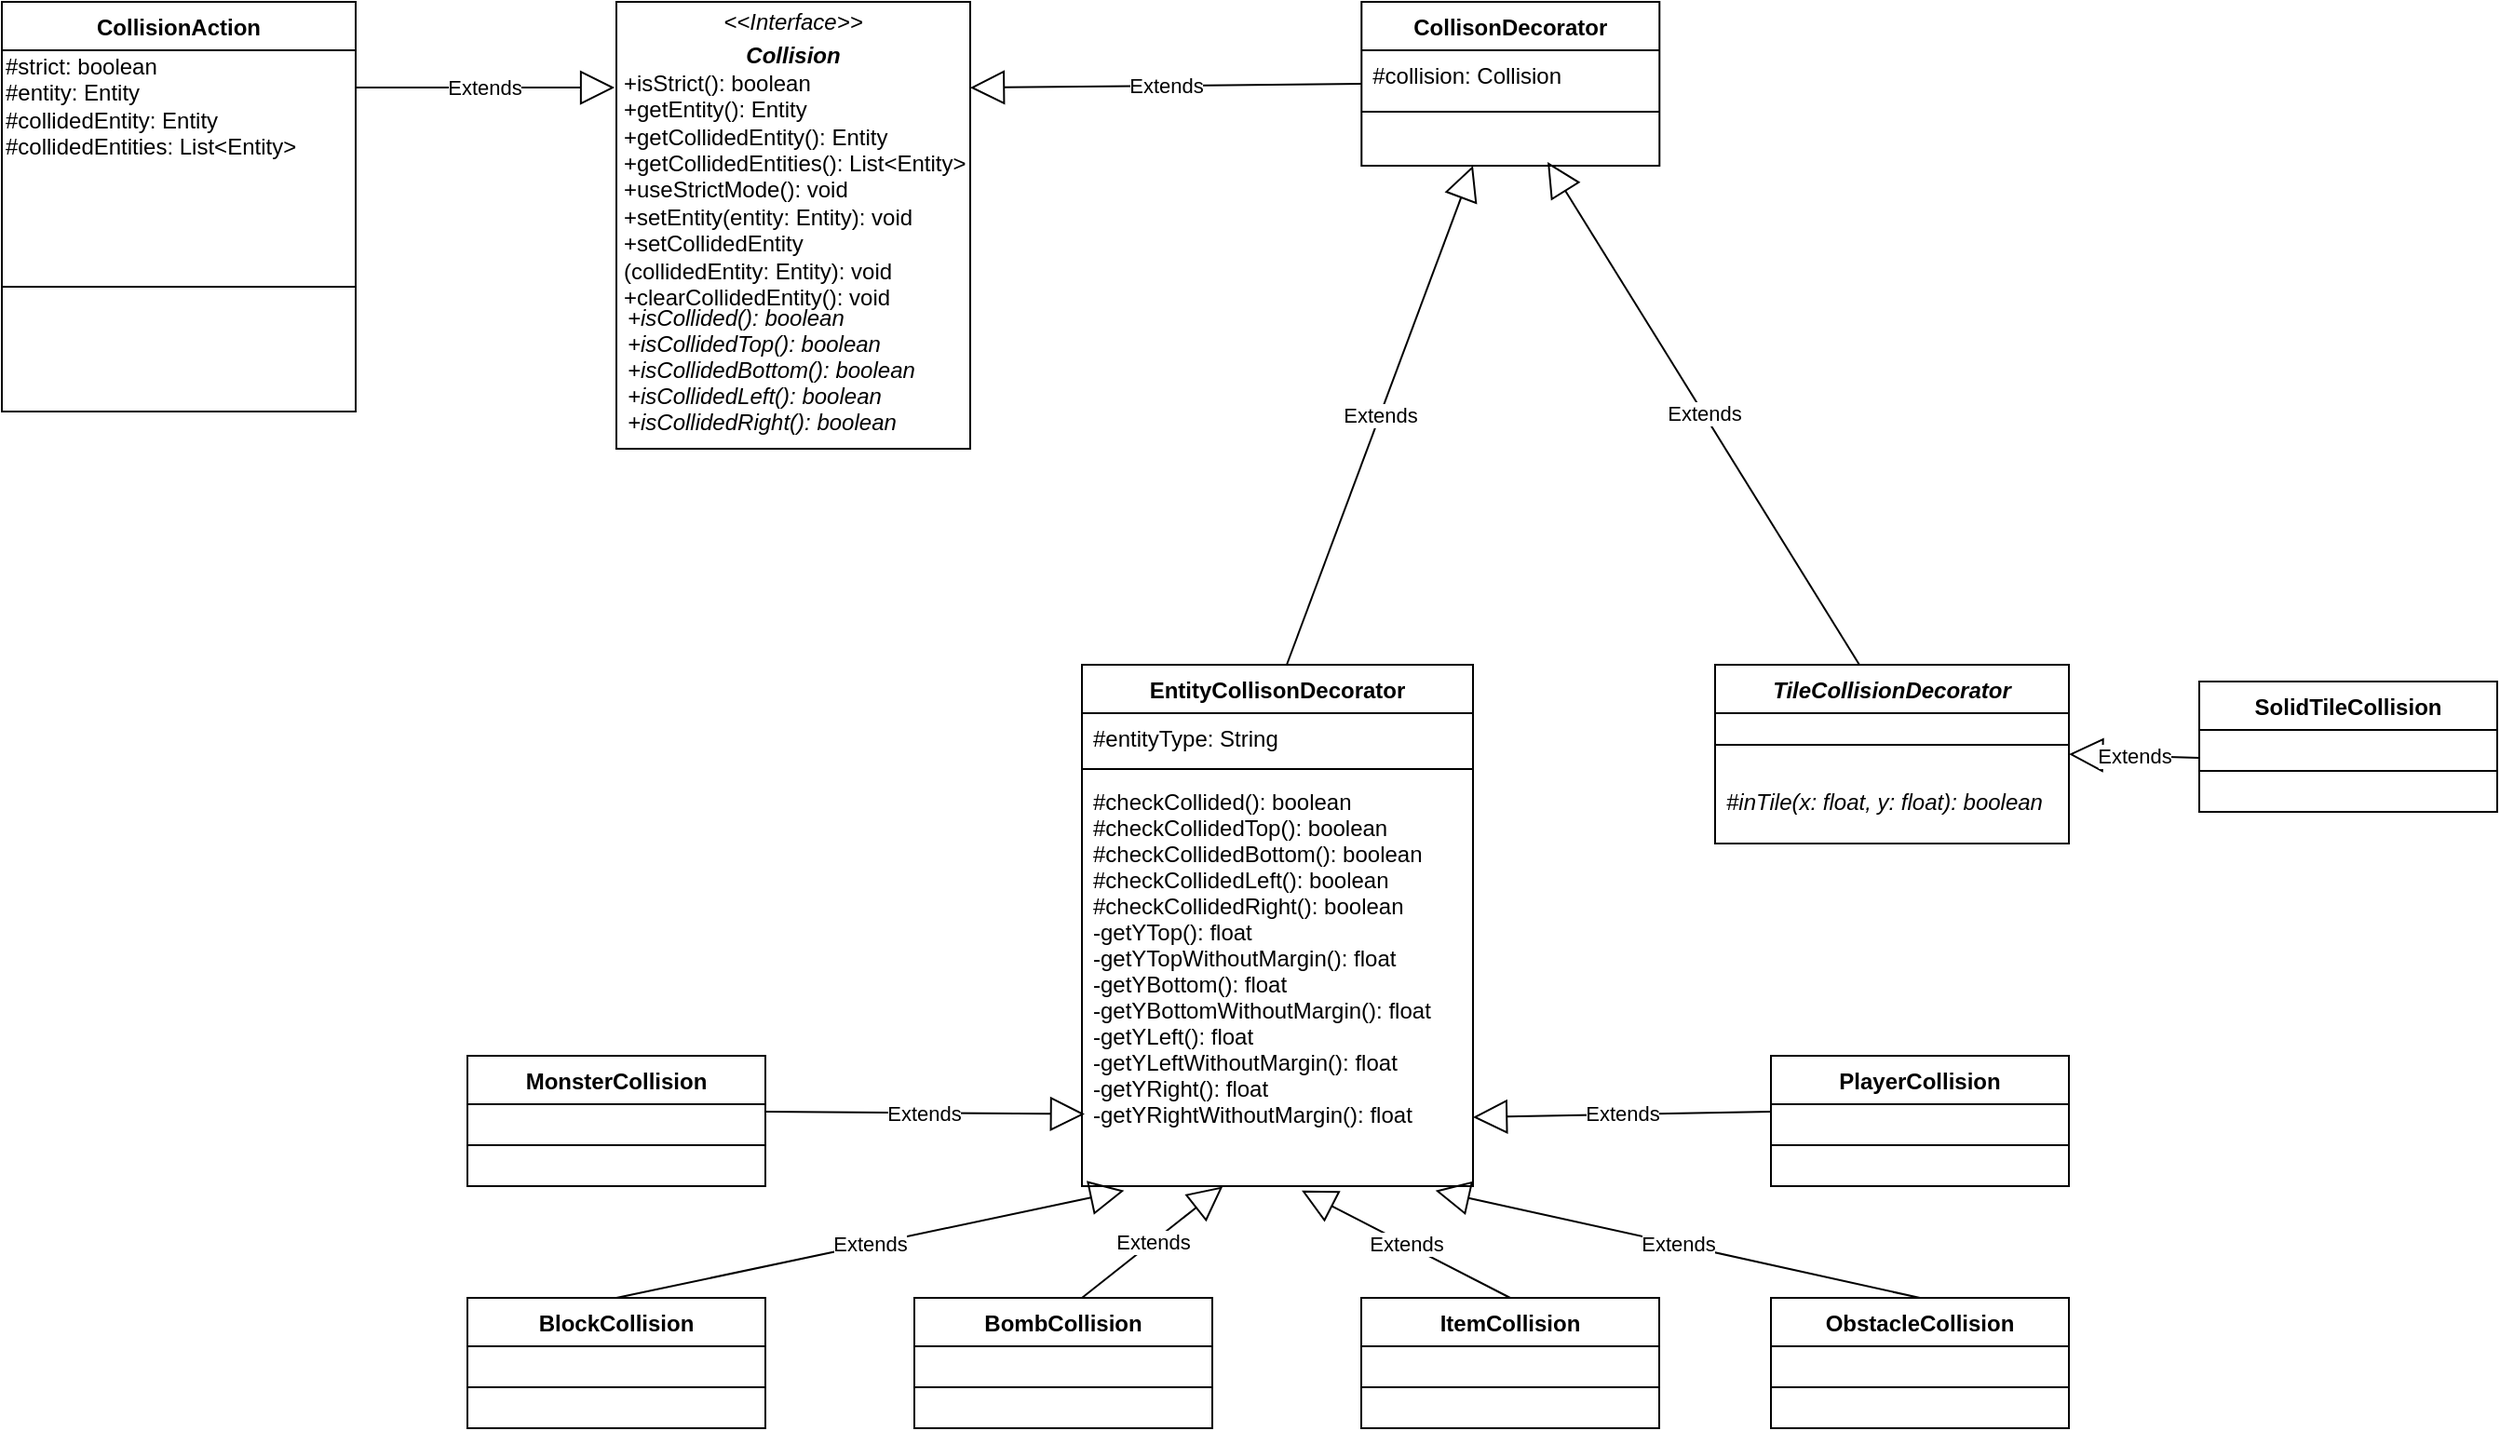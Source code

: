 <mxfile version="13.9.9" type="device"><diagram id="JoFQByJw2eYLuY0I7_IH" name="Page-1"><mxGraphModel dx="2554" dy="988" grid="1" gridSize="10" guides="1" tooltips="1" connect="1" arrows="1" fold="1" page="1" pageScale="1" pageWidth="850" pageHeight="1100" math="0" shadow="0"><root><mxCell id="0"/><mxCell id="1" parent="0"/><mxCell id="b1nT_rkuJrMs0i4mq1yK-96" value="CollisionAction" style="swimlane;fontStyle=1;align=center;verticalAlign=top;childLayout=stackLayout;horizontal=1;startSize=26;horizontalStack=0;resizeParent=1;resizeParentMax=0;resizeLast=0;collapsible=1;marginBottom=0;" parent="1" vertex="1"><mxGeometry x="-150" y="154" width="190" height="220" as="geometry"/></mxCell><mxCell id="E9sFAq_GaL7hCVFcEEDZ-1" value="&lt;span style=&quot;&quot;&gt;#strict: boolean&lt;/span&gt;&lt;br style=&quot;padding: 0px; margin: 0px;&quot;&gt;&lt;span style=&quot;&quot;&gt;#entity: Entity&lt;/span&gt;&lt;br style=&quot;padding: 0px; margin: 0px;&quot;&gt;&lt;span style=&quot;&quot;&gt;#collidedEntity: Entity&lt;/span&gt;&lt;br style=&quot;padding: 0px; margin: 0px;&quot;&gt;&lt;span style=&quot;&quot;&gt;#collidedEntities: List&amp;lt;Entity&amp;gt;&lt;/span&gt;" style="text;html=1;align=left;verticalAlign=middle;resizable=0;points=[];autosize=1;" vertex="1" parent="b1nT_rkuJrMs0i4mq1yK-96"><mxGeometry y="26" width="190" height="60" as="geometry"/></mxCell><mxCell id="b1nT_rkuJrMs0i4mq1yK-98" value="" style="line;strokeWidth=1;fillColor=none;align=left;verticalAlign=middle;spacingTop=-1;spacingLeft=3;spacingRight=3;rotatable=0;labelPosition=right;points=[];portConstraint=eastwest;" parent="b1nT_rkuJrMs0i4mq1yK-96" vertex="1"><mxGeometry y="86" width="190" height="134" as="geometry"/></mxCell><mxCell id="b1nT_rkuJrMs0i4mq1yK-109" value="Extends" style="endArrow=block;endSize=16;endFill=0;html=1;entryX=-0.005;entryY=0.286;entryDx=0;entryDy=0;entryPerimeter=0;" parent="1" edge="1"><mxGeometry width="160" relative="1" as="geometry"><mxPoint x="40" y="200" as="sourcePoint"/><mxPoint x="179.05" y="200.024" as="targetPoint"/></mxGeometry></mxCell><mxCell id="yFckgjAfxKa7A6uQmtC_-1" value="CollisonDecorator" style="swimlane;fontStyle=1;align=center;verticalAlign=top;childLayout=stackLayout;horizontal=1;startSize=26;horizontalStack=0;resizeParent=1;resizeParentMax=0;resizeLast=0;collapsible=1;marginBottom=0;" parent="1" vertex="1"><mxGeometry x="580.14" y="154" width="160" height="88" as="geometry"/></mxCell><mxCell id="yFckgjAfxKa7A6uQmtC_-2" value="#collision: Collision" style="text;strokeColor=none;fillColor=none;align=left;verticalAlign=top;spacingLeft=4;spacingRight=4;overflow=hidden;rotatable=0;points=[[0,0.5],[1,0.5]];portConstraint=eastwest;" parent="yFckgjAfxKa7A6uQmtC_-1" vertex="1"><mxGeometry y="26" width="160" height="4" as="geometry"/></mxCell><mxCell id="yFckgjAfxKa7A6uQmtC_-3" value="" style="line;strokeWidth=1;fillColor=none;align=left;verticalAlign=middle;spacingTop=-1;spacingLeft=3;spacingRight=3;rotatable=0;labelPosition=right;points=[];portConstraint=eastwest;" parent="yFckgjAfxKa7A6uQmtC_-1" vertex="1"><mxGeometry y="30" width="160" height="58" as="geometry"/></mxCell><mxCell id="yFckgjAfxKa7A6uQmtC_-5" value="SolidTileCollision" style="swimlane;fontStyle=1;align=center;verticalAlign=top;childLayout=stackLayout;horizontal=1;startSize=26;horizontalStack=0;resizeParent=1;resizeParentMax=0;resizeLast=0;collapsible=1;marginBottom=0;" parent="1" vertex="1"><mxGeometry x="1030" y="519" width="160" height="70" as="geometry"/></mxCell><mxCell id="yFckgjAfxKa7A6uQmtC_-15" value="Extends" style="endArrow=block;endSize=16;endFill=0;html=1;entryX=1;entryY=0.5;entryDx=0;entryDy=0;" parent="yFckgjAfxKa7A6uQmtC_-5" target="yFckgjAfxKa7A6uQmtC_-9" edge="1"><mxGeometry width="160" relative="1" as="geometry"><mxPoint y="41" as="sourcePoint"/><mxPoint x="160" y="41" as="targetPoint"/></mxGeometry></mxCell><mxCell id="yFckgjAfxKa7A6uQmtC_-7" value="" style="line;strokeWidth=1;fillColor=none;align=left;verticalAlign=middle;spacingTop=-1;spacingLeft=3;spacingRight=3;rotatable=0;labelPosition=right;points=[];portConstraint=eastwest;" parent="yFckgjAfxKa7A6uQmtC_-5" vertex="1"><mxGeometry y="26" width="160" height="44" as="geometry"/></mxCell><mxCell id="yFckgjAfxKa7A6uQmtC_-9" value="TileCollisionDecorator" style="swimlane;fontStyle=3;align=center;verticalAlign=top;childLayout=stackLayout;horizontal=1;startSize=26;horizontalStack=0;resizeParent=1;resizeParentMax=0;resizeLast=0;collapsible=1;marginBottom=0;" parent="1" vertex="1"><mxGeometry x="770" y="510" width="190" height="96" as="geometry"/></mxCell><mxCell id="yFckgjAfxKa7A6uQmtC_-11" value="" style="line;strokeWidth=1;fillColor=none;align=left;verticalAlign=middle;spacingTop=-1;spacingLeft=3;spacingRight=3;rotatable=0;labelPosition=right;points=[];portConstraint=eastwest;" parent="yFckgjAfxKa7A6uQmtC_-9" vertex="1"><mxGeometry y="26" width="190" height="34" as="geometry"/></mxCell><mxCell id="yFckgjAfxKa7A6uQmtC_-14" value="Extends" style="endArrow=block;endSize=16;endFill=0;html=1;exitX=0.407;exitY=-0.003;exitDx=0;exitDy=0;exitPerimeter=0;" parent="yFckgjAfxKa7A6uQmtC_-9" source="yFckgjAfxKa7A6uQmtC_-9" edge="1"><mxGeometry width="160" relative="1" as="geometry"><mxPoint y="50" as="sourcePoint"/><mxPoint x="-90" y="-270" as="targetPoint"/></mxGeometry></mxCell><mxCell id="yFckgjAfxKa7A6uQmtC_-12" value="#inTile(x: float, y: float): boolean" style="text;strokeColor=none;fillColor=none;align=left;verticalAlign=top;spacingLeft=4;spacingRight=4;overflow=hidden;rotatable=0;points=[[0,0.5],[1,0.5]];portConstraint=eastwest;fontStyle=2" parent="yFckgjAfxKa7A6uQmtC_-9" vertex="1"><mxGeometry y="60" width="190" height="36" as="geometry"/></mxCell><mxCell id="yFckgjAfxKa7A6uQmtC_-16" value="EntityCollisonDecorator" style="swimlane;fontStyle=1;align=center;verticalAlign=top;childLayout=stackLayout;horizontal=1;startSize=26;horizontalStack=0;resizeParent=1;resizeParentMax=0;resizeLast=0;collapsible=1;marginBottom=0;" parent="1" vertex="1"><mxGeometry x="430" y="510" width="210" height="280" as="geometry"/></mxCell><mxCell id="jNkBjITD9YXazyP_oI2Z-1" value="Extends" style="endArrow=block;endSize=16;endFill=0;html=1;" parent="yFckgjAfxKa7A6uQmtC_-16" edge="1"><mxGeometry width="160" relative="1" as="geometry"><mxPoint x="110" as="sourcePoint"/><mxPoint x="210" y="-268" as="targetPoint"/></mxGeometry></mxCell><mxCell id="yFckgjAfxKa7A6uQmtC_-17" value="#entityType: String " style="text;strokeColor=none;fillColor=none;align=left;verticalAlign=top;spacingLeft=4;spacingRight=4;overflow=hidden;rotatable=0;points=[[0,0.5],[1,0.5]];portConstraint=eastwest;" parent="yFckgjAfxKa7A6uQmtC_-16" vertex="1"><mxGeometry y="26" width="210" height="26" as="geometry"/></mxCell><mxCell id="yFckgjAfxKa7A6uQmtC_-18" value="" style="line;strokeWidth=1;fillColor=none;align=left;verticalAlign=middle;spacingTop=-1;spacingLeft=3;spacingRight=3;rotatable=0;labelPosition=right;points=[];portConstraint=eastwest;" parent="yFckgjAfxKa7A6uQmtC_-16" vertex="1"><mxGeometry y="52" width="210" height="8" as="geometry"/></mxCell><mxCell id="yFckgjAfxKa7A6uQmtC_-19" value="#checkCollided(): boolean&#10;#checkCollidedTop(): boolean&#10;#checkCollidedBottom(): boolean&#10;#checkCollidedLeft(): boolean&#10;#checkCollidedRight(): boolean&#10;-getYTop(): float&#10;-getYTopWithoutMargin(): float&#10;-getYBottom(): float&#10;-getYBottomWithoutMargin(): float&#10;-getYLeft(): float&#10;-getYLeftWithoutMargin(): float&#10;-getYRight(): float&#10;-getYRightWithoutMargin(): float&#10;" style="text;strokeColor=none;fillColor=none;align=left;verticalAlign=top;spacingLeft=4;spacingRight=4;overflow=hidden;rotatable=0;points=[[0,0.5],[1,0.5]];portConstraint=eastwest;" parent="yFckgjAfxKa7A6uQmtC_-16" vertex="1"><mxGeometry y="60" width="210" height="220" as="geometry"/></mxCell><mxCell id="yFckgjAfxKa7A6uQmtC_-20" value="BlockCollision" style="swimlane;fontStyle=1;align=center;verticalAlign=top;childLayout=stackLayout;horizontal=1;startSize=26;horizontalStack=0;resizeParent=1;resizeParentMax=0;resizeLast=0;collapsible=1;marginBottom=0;" parent="1" vertex="1"><mxGeometry x="100" y="850" width="160" height="70" as="geometry"/></mxCell><mxCell id="yFckgjAfxKa7A6uQmtC_-54" value="Extends" style="endArrow=block;endSize=16;endFill=0;html=1;entryX=0.108;entryY=1.011;entryDx=0;entryDy=0;entryPerimeter=0;" parent="yFckgjAfxKa7A6uQmtC_-20" target="yFckgjAfxKa7A6uQmtC_-19" edge="1"><mxGeometry width="160" relative="1" as="geometry"><mxPoint x="80" as="sourcePoint"/><mxPoint x="240" as="targetPoint"/></mxGeometry></mxCell><mxCell id="yFckgjAfxKa7A6uQmtC_-22" value="" style="line;strokeWidth=1;fillColor=none;align=left;verticalAlign=middle;spacingTop=-1;spacingLeft=3;spacingRight=3;rotatable=0;labelPosition=right;points=[];portConstraint=eastwest;" parent="yFckgjAfxKa7A6uQmtC_-20" vertex="1"><mxGeometry y="26" width="160" height="44" as="geometry"/></mxCell><mxCell id="yFckgjAfxKa7A6uQmtC_-44" value="BombCollision" style="swimlane;fontStyle=1;align=center;verticalAlign=top;childLayout=stackLayout;horizontal=1;startSize=26;horizontalStack=0;resizeParent=1;resizeParentMax=0;resizeLast=0;collapsible=1;marginBottom=0;" parent="1" vertex="1"><mxGeometry x="340" y="850" width="160" height="70" as="geometry"/></mxCell><mxCell id="yFckgjAfxKa7A6uQmtC_-55" value="Extends" style="endArrow=block;endSize=16;endFill=0;html=1;entryX=0.36;entryY=1.001;entryDx=0;entryDy=0;entryPerimeter=0;" parent="yFckgjAfxKa7A6uQmtC_-44" target="yFckgjAfxKa7A6uQmtC_-19" edge="1"><mxGeometry width="160" relative="1" as="geometry"><mxPoint x="90" as="sourcePoint"/><mxPoint x="250" as="targetPoint"/></mxGeometry></mxCell><mxCell id="yFckgjAfxKa7A6uQmtC_-45" value="" style="line;strokeWidth=1;fillColor=none;align=left;verticalAlign=middle;spacingTop=-1;spacingLeft=3;spacingRight=3;rotatable=0;labelPosition=right;points=[];portConstraint=eastwest;" parent="yFckgjAfxKa7A6uQmtC_-44" vertex="1"><mxGeometry y="26" width="160" height="44" as="geometry"/></mxCell><mxCell id="yFckgjAfxKa7A6uQmtC_-46" value="ItemCollision" style="swimlane;fontStyle=1;align=center;verticalAlign=top;childLayout=stackLayout;horizontal=1;startSize=26;horizontalStack=0;resizeParent=1;resizeParentMax=0;resizeLast=0;collapsible=1;marginBottom=0;" parent="1" vertex="1"><mxGeometry x="580" y="850" width="160" height="70" as="geometry"/></mxCell><mxCell id="yFckgjAfxKa7A6uQmtC_-56" value="Extends" style="endArrow=block;endSize=16;endFill=0;html=1;entryX=0.562;entryY=1.011;entryDx=0;entryDy=0;entryPerimeter=0;" parent="yFckgjAfxKa7A6uQmtC_-46" target="yFckgjAfxKa7A6uQmtC_-19" edge="1"><mxGeometry width="160" relative="1" as="geometry"><mxPoint x="80" as="sourcePoint"/><mxPoint x="240" as="targetPoint"/></mxGeometry></mxCell><mxCell id="yFckgjAfxKa7A6uQmtC_-47" value="" style="line;strokeWidth=1;fillColor=none;align=left;verticalAlign=middle;spacingTop=-1;spacingLeft=3;spacingRight=3;rotatable=0;labelPosition=right;points=[];portConstraint=eastwest;" parent="yFckgjAfxKa7A6uQmtC_-46" vertex="1"><mxGeometry y="26" width="160" height="44" as="geometry"/></mxCell><mxCell id="yFckgjAfxKa7A6uQmtC_-48" value="MonsterCollision" style="swimlane;fontStyle=1;align=center;verticalAlign=top;childLayout=stackLayout;horizontal=1;startSize=26;horizontalStack=0;resizeParent=1;resizeParentMax=0;resizeLast=0;collapsible=1;marginBottom=0;" parent="1" vertex="1"><mxGeometry x="100" y="720" width="160" height="70" as="geometry"/></mxCell><mxCell id="yFckgjAfxKa7A6uQmtC_-49" value="" style="line;strokeWidth=1;fillColor=none;align=left;verticalAlign=middle;spacingTop=-1;spacingLeft=3;spacingRight=3;rotatable=0;labelPosition=right;points=[];portConstraint=eastwest;" parent="yFckgjAfxKa7A6uQmtC_-48" vertex="1"><mxGeometry y="26" width="160" height="44" as="geometry"/></mxCell><mxCell id="yFckgjAfxKa7A6uQmtC_-50" value="ObstacleCollision" style="swimlane;fontStyle=1;align=center;verticalAlign=top;childLayout=stackLayout;horizontal=1;startSize=26;horizontalStack=0;resizeParent=1;resizeParentMax=0;resizeLast=0;collapsible=1;marginBottom=0;" parent="1" vertex="1"><mxGeometry x="800" y="850" width="160" height="70" as="geometry"/></mxCell><mxCell id="yFckgjAfxKa7A6uQmtC_-57" value="Extends" style="endArrow=block;endSize=16;endFill=0;html=1;entryX=0.904;entryY=1.011;entryDx=0;entryDy=0;entryPerimeter=0;" parent="yFckgjAfxKa7A6uQmtC_-50" target="yFckgjAfxKa7A6uQmtC_-19" edge="1"><mxGeometry width="160" relative="1" as="geometry"><mxPoint x="80" as="sourcePoint"/><mxPoint x="240" as="targetPoint"/></mxGeometry></mxCell><mxCell id="yFckgjAfxKa7A6uQmtC_-51" value="" style="line;strokeWidth=1;fillColor=none;align=left;verticalAlign=middle;spacingTop=-1;spacingLeft=3;spacingRight=3;rotatable=0;labelPosition=right;points=[];portConstraint=eastwest;" parent="yFckgjAfxKa7A6uQmtC_-50" vertex="1"><mxGeometry y="26" width="160" height="44" as="geometry"/></mxCell><mxCell id="yFckgjAfxKa7A6uQmtC_-52" value="PlayerCollision" style="swimlane;fontStyle=1;align=center;verticalAlign=top;childLayout=stackLayout;horizontal=1;startSize=26;horizontalStack=0;resizeParent=1;resizeParentMax=0;resizeLast=0;collapsible=1;marginBottom=0;" parent="1" vertex="1"><mxGeometry x="800" y="720" width="160" height="70" as="geometry"/></mxCell><mxCell id="yFckgjAfxKa7A6uQmtC_-59" value="Extends" style="endArrow=block;endSize=16;endFill=0;html=1;" parent="yFckgjAfxKa7A6uQmtC_-52" edge="1"><mxGeometry width="160" relative="1" as="geometry"><mxPoint y="30" as="sourcePoint"/><mxPoint x="-160" y="33" as="targetPoint"/></mxGeometry></mxCell><mxCell id="yFckgjAfxKa7A6uQmtC_-53" value="" style="line;strokeWidth=1;fillColor=none;align=left;verticalAlign=middle;spacingTop=-1;spacingLeft=3;spacingRight=3;rotatable=0;labelPosition=right;points=[];portConstraint=eastwest;" parent="yFckgjAfxKa7A6uQmtC_-52" vertex="1"><mxGeometry y="26" width="160" height="44" as="geometry"/></mxCell><mxCell id="yFckgjAfxKa7A6uQmtC_-58" value="Extends" style="endArrow=block;endSize=16;endFill=0;html=1;entryX=0.007;entryY=0.824;entryDx=0;entryDy=0;entryPerimeter=0;" parent="1" target="yFckgjAfxKa7A6uQmtC_-19" edge="1"><mxGeometry width="160" relative="1" as="geometry"><mxPoint x="260" y="750" as="sourcePoint"/><mxPoint x="420" y="750" as="targetPoint"/></mxGeometry></mxCell><mxCell id="yFckgjAfxKa7A6uQmtC_-13" value="Extends" style="endArrow=block;endSize=16;endFill=0;html=1;exitX=0;exitY=0.5;exitDx=0;exitDy=0;entryX=1;entryY=0.192;entryDx=0;entryDy=0;entryPerimeter=0;" parent="1" source="yFckgjAfxKa7A6uQmtC_-1" edge="1" target="E9sFAq_GaL7hCVFcEEDZ-2"><mxGeometry width="160" relative="1" as="geometry"><mxPoint x="580.14" y="204" as="sourcePoint"/><mxPoint x="370" y="200" as="targetPoint"/></mxGeometry></mxCell><mxCell id="E9sFAq_GaL7hCVFcEEDZ-2" value="&lt;p style=&quot;margin: 0px ; margin-top: 4px ; text-align: center&quot;&gt;&lt;i&gt;&amp;lt;&amp;lt;Interface&amp;gt;&amp;gt;&lt;/i&gt;&lt;/p&gt;&lt;p style=&quot;margin: 0px ; margin-top: 4px ; text-align: center&quot;&gt;&lt;i&gt;&lt;b&gt;Collision&lt;/b&gt;&lt;/i&gt;&lt;br&gt;&lt;/p&gt;&lt;p style=&quot;margin: 0px ; margin-left: 4px&quot;&gt;&lt;/p&gt;&lt;p style=&quot;margin: 0px ; margin-left: 4px&quot;&gt;+isStrict(): boolean&lt;br style=&quot;padding: 0px ; margin: 0px&quot;&gt;+getEntity(): Entity&lt;br style=&quot;padding: 0px ; margin: 0px&quot;&gt;+getCollidedEntity(): Entity&lt;br style=&quot;padding: 0px ; margin: 0px&quot;&gt;+getCollidedEntities(): List&amp;lt;Entity&amp;gt;&lt;br style=&quot;padding: 0px ; margin: 0px&quot;&gt;+useStrictMode(): void&lt;br style=&quot;padding: 0px ; margin: 0px&quot;&gt;+setEntity(entity: Entity): void&lt;br style=&quot;padding: 0px ; margin: 0px&quot;&gt;+setCollidedEntity&lt;br style=&quot;padding: 0px ; margin: 0px&quot;&gt;(collidedEntity: Entity): void&lt;br style=&quot;padding: 0px ; margin: 0px&quot;&gt;+clearCollidedEntity(): void&lt;/p&gt;&lt;div style=&quot;padding: 0px ; margin: 0px&quot;&gt;&lt;br style=&quot;padding: 0px ; margin: 0px&quot;&gt;&lt;/div&gt;" style="verticalAlign=top;align=left;overflow=fill;fontSize=12;fontFamily=Helvetica;html=1;" vertex="1" parent="1"><mxGeometry x="180" y="154" width="190" height="240" as="geometry"/></mxCell><mxCell id="E9sFAq_GaL7hCVFcEEDZ-3" value="+isCollided(): boolean&#10;+isCollidedTop(): boolean&#10;+isCollidedBottom(): boolean&#10;+isCollidedLeft(): boolean&#10;+isCollidedRight(): boolean" style="text;strokeColor=none;fillColor=none;align=left;verticalAlign=top;spacingLeft=4;spacingRight=4;overflow=hidden;rotatable=0;points=[[0,0.5],[1,0.5]];portConstraint=eastwest;fontStyle=2" vertex="1" parent="1"><mxGeometry x="180" y="310" width="190" height="90" as="geometry"/></mxCell></root></mxGraphModel></diagram></mxfile>